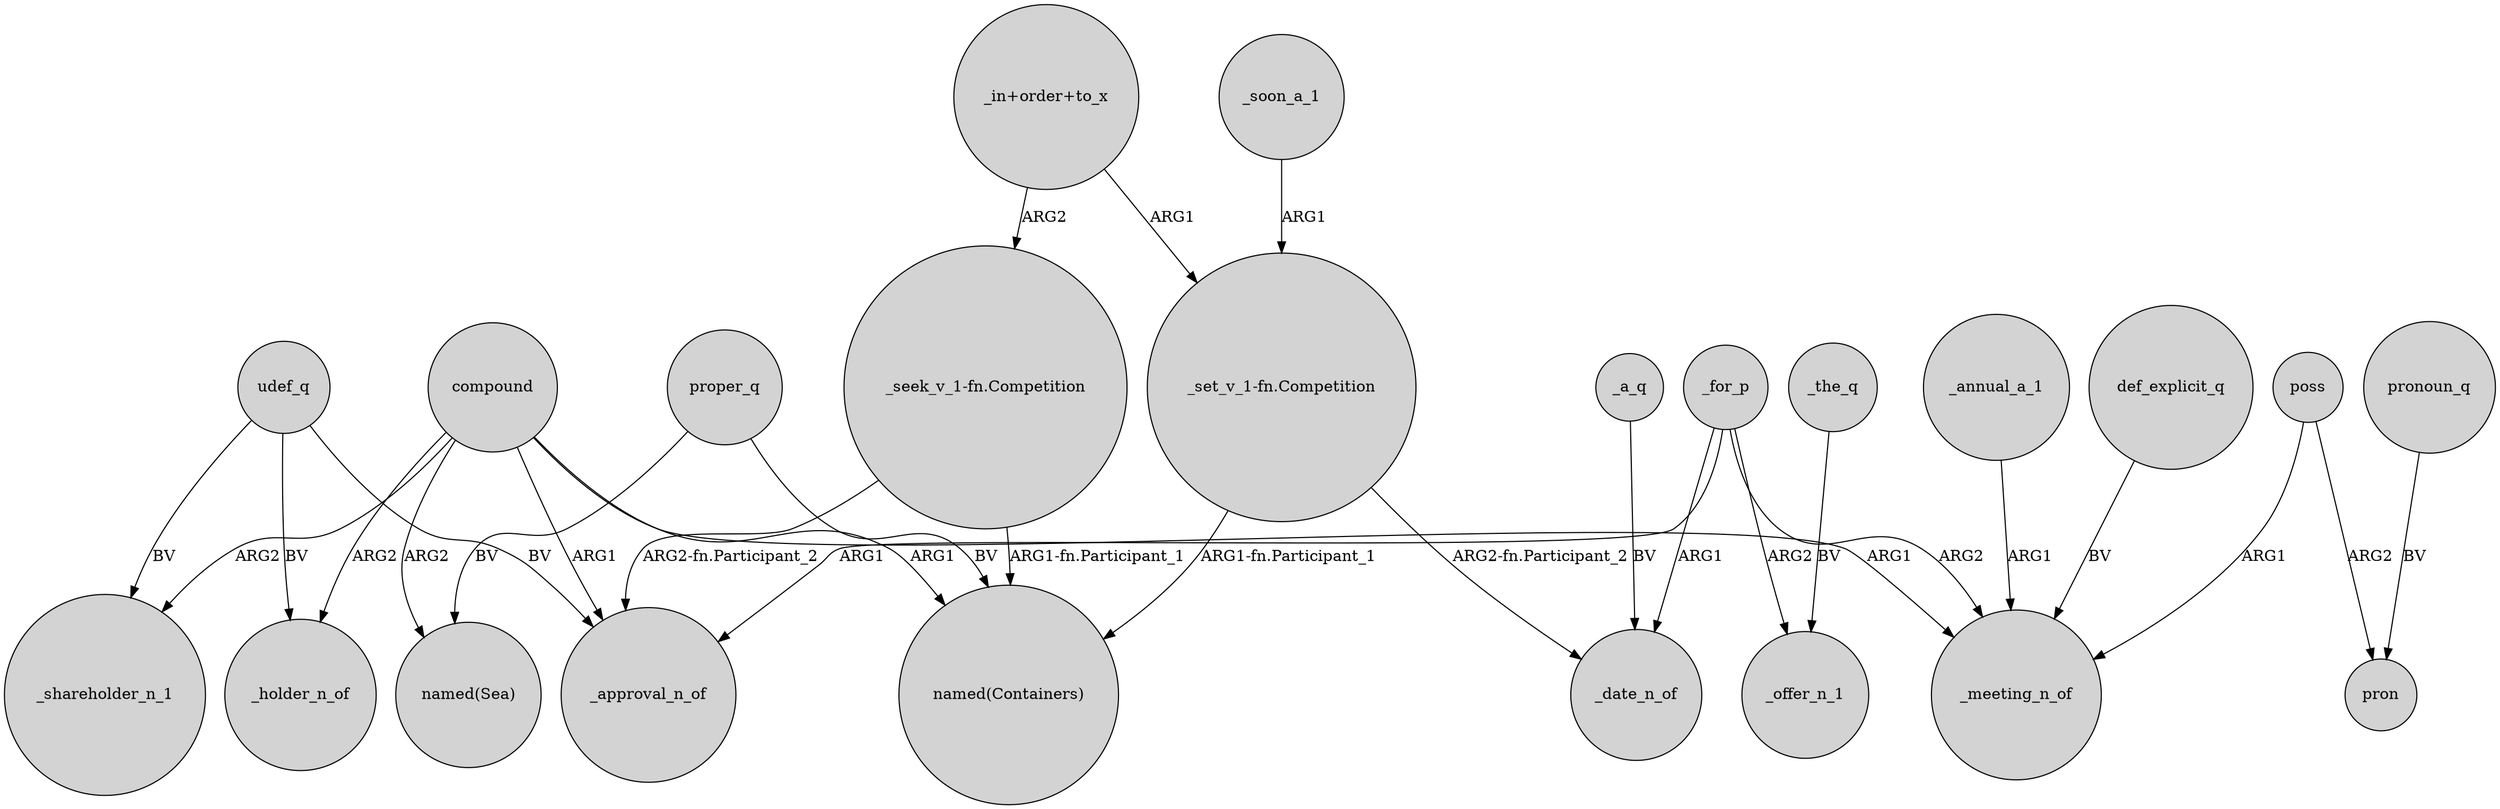 digraph {
	node [shape=circle style=filled]
	_soon_a_1 -> "_set_v_1-fn.Competition" [label=ARG1]
	udef_q -> _approval_n_of [label=BV]
	compound -> _shareholder_n_1 [label=ARG2]
	udef_q -> _shareholder_n_1 [label=BV]
	_for_p -> _date_n_of [label=ARG1]
	_for_p -> _offer_n_1 [label=ARG2]
	poss -> _meeting_n_of [label=ARG1]
	compound -> "named(Sea)" [label=ARG2]
	"_set_v_1-fn.Competition" -> _date_n_of [label="ARG2-fn.Participant_2"]
	compound -> _meeting_n_of [label=ARG1]
	pronoun_q -> pron [label=BV]
	compound -> "named(Containers)" [label=ARG1]
	poss -> pron [label=ARG2]
	udef_q -> _holder_n_of [label=BV]
	"_set_v_1-fn.Competition" -> "named(Containers)" [label="ARG1-fn.Participant_1"]
	"_seek_v_1-fn.Competition" -> "named(Containers)" [label="ARG1-fn.Participant_1"]
	"_seek_v_1-fn.Competition" -> _approval_n_of [label="ARG2-fn.Participant_2"]
	"_in+order+to_x" -> "_seek_v_1-fn.Competition" [label=ARG2]
	_the_q -> _offer_n_1 [label=BV]
	_a_q -> _date_n_of [label=BV]
	_for_p -> _meeting_n_of [label=ARG2]
	_for_p -> _approval_n_of [label=ARG1]
	"_in+order+to_x" -> "_set_v_1-fn.Competition" [label=ARG1]
	_annual_a_1 -> _meeting_n_of [label=ARG1]
	proper_q -> "named(Containers)" [label=BV]
	compound -> _holder_n_of [label=ARG2]
	compound -> _approval_n_of [label=ARG1]
	proper_q -> "named(Sea)" [label=BV]
	def_explicit_q -> _meeting_n_of [label=BV]
}
